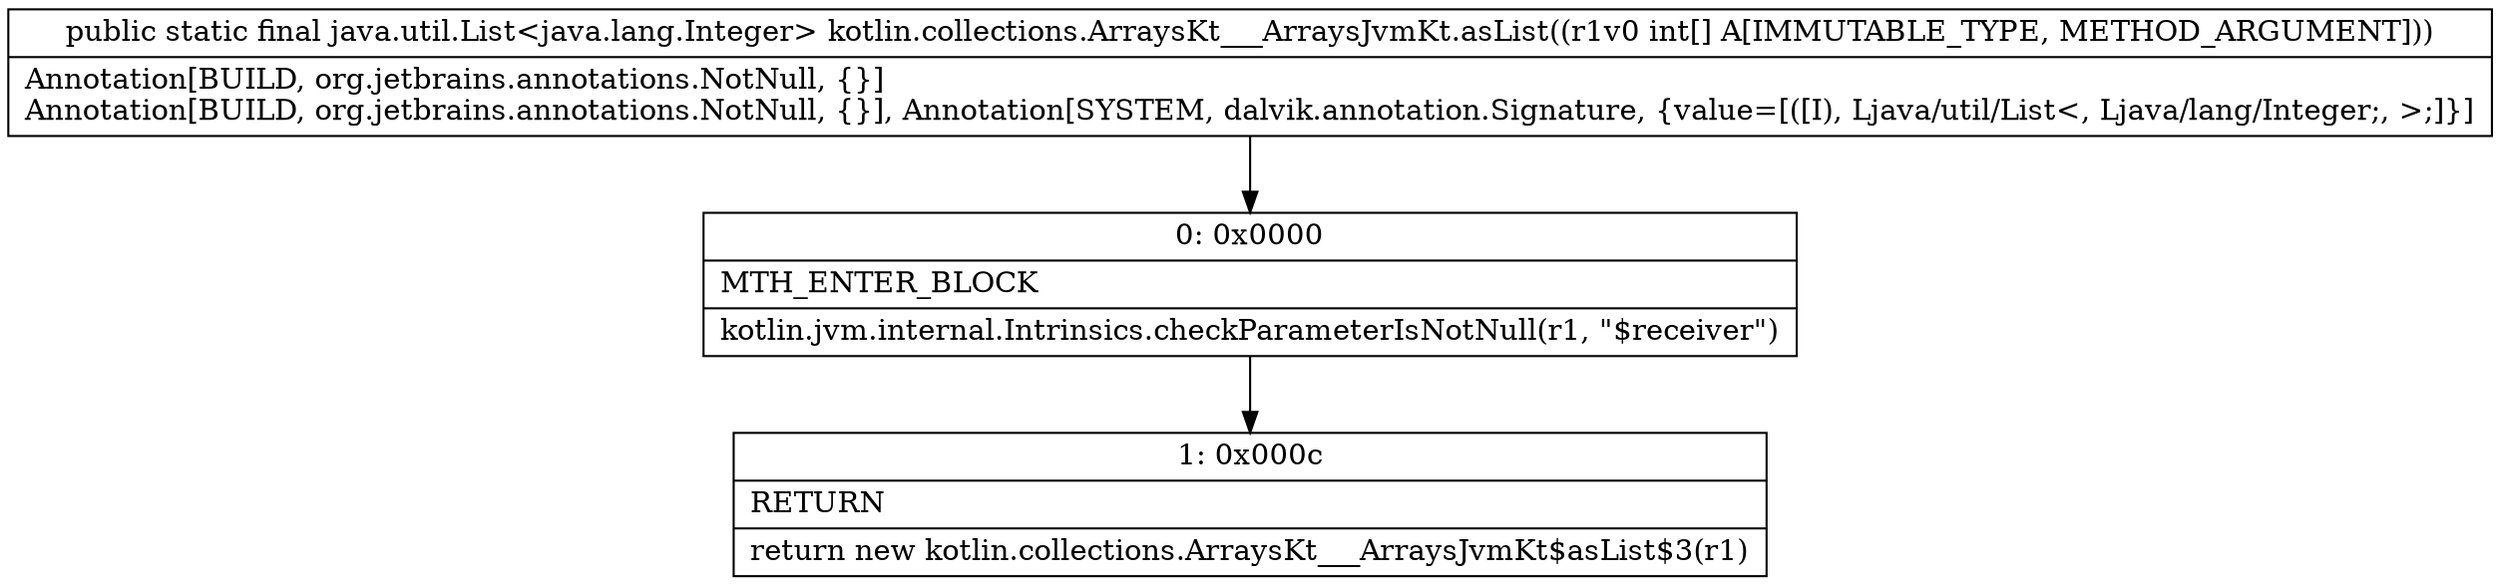 digraph "CFG forkotlin.collections.ArraysKt___ArraysJvmKt.asList([I)Ljava\/util\/List;" {
Node_0 [shape=record,label="{0\:\ 0x0000|MTH_ENTER_BLOCK\l|kotlin.jvm.internal.Intrinsics.checkParameterIsNotNull(r1, \"$receiver\")\l}"];
Node_1 [shape=record,label="{1\:\ 0x000c|RETURN\l|return new kotlin.collections.ArraysKt___ArraysJvmKt$asList$3(r1)\l}"];
MethodNode[shape=record,label="{public static final java.util.List\<java.lang.Integer\> kotlin.collections.ArraysKt___ArraysJvmKt.asList((r1v0 int[] A[IMMUTABLE_TYPE, METHOD_ARGUMENT]))  | Annotation[BUILD, org.jetbrains.annotations.NotNull, \{\}]\lAnnotation[BUILD, org.jetbrains.annotations.NotNull, \{\}], Annotation[SYSTEM, dalvik.annotation.Signature, \{value=[([I), Ljava\/util\/List\<, Ljava\/lang\/Integer;, \>;]\}]\l}"];
MethodNode -> Node_0;
Node_0 -> Node_1;
}

